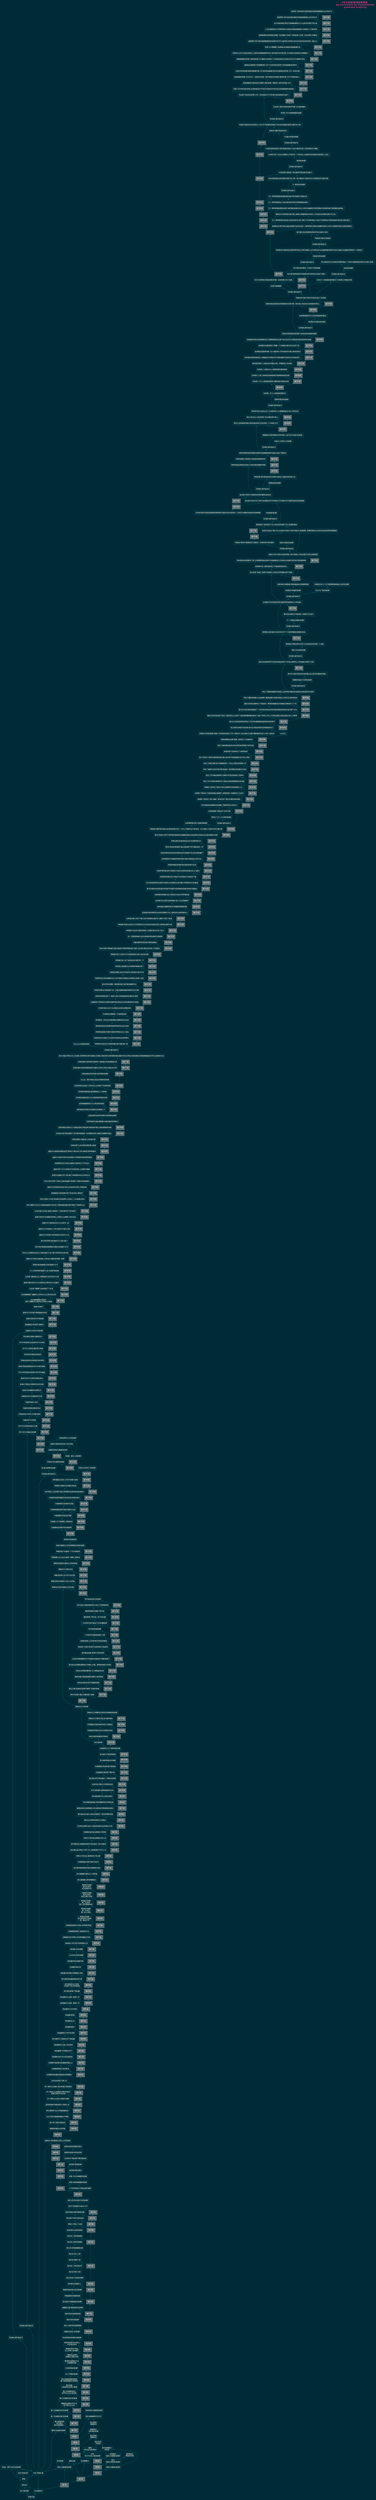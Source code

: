 digraph Alf_layla_wa_layla {
/*生成命令:
$ dot -Tjpeg Alf_layla_wa_layla0000.dot -o Alf_layla_wa_layla0000.jpg
 -Tcmapx -o map101camp1py_ch00.map
$ python ../dotools/gen2htm4io101camp.py -t ../dotools/tpl_idx.htm -i "101camp1py ch0 知识点图谱" -d map101camp1py_ch00.dot -o map101camp1py_ch00.html

##############################################################################
#   全局设定
##############################################################################
*/
    graph [label="《天方夜谭》故事线索图谱 \n{by Zoom.Quiet for Chaos42DAMA\n powerded Graphviz}"
        , fontsize=14.0
        , fontcolor="#D33682"
        , fontname="思源宋体 CN,Heavy"

        , labeljust="r",labelloc="t",center=1
        , ranksep=0.1,center=1,ratio=compress
        , rankdir=BT
        //, rankdir=LR
        , bgcolor="#002B36"
        , dpi = 100  /* 200 300 600 1200 */
        , outputorder="edgesfirst"
        ];

    node[fontsize=10.0,height=0.4
        , style="filled,setlinewidth(0.5)"
        , fillcolor="#073642"
        , fontcolor="#FDF6E3"
        , color=gray
        , shape=plaintext
        , fontname="更纱黑体 Mono SC Nerd"
        ];

    edge [fontsize=9.0
        , fontcolor="#EEE8D5"
        , color="#2AA198"
        , arrowsize=0.5,arrowhead=vee,arrowtail=none
        , style="setlinewidth(0.5)"
        ];

/*
##############################################################################
#   block relation
##############################################################################
*/



    ch0000_0  [label="萨桑王国"];
    ch0000_1  [label="兄:舍赫亚尔"];
    ch0000_2  [label="弟:沙赫泽曼"];
        ch0000_3  [label="\"匣中女\""];

    ch0000_3->ch0000_11;

    ch0000_111->{ch0000_12,ch0001_1,ch0009_1};


    ch0000_11  [label="宰相"];
        ch0000_111  [label="长女:莎赫札德"];
        ch0000_112  [label="次女:杜娅札德"];
    ch0000_12  [label="《毛驴、黄牛与农夫的故事》"];

    ch0000_0->{ch0000_1,ch0000_2}->ch0000_3;
    ch0000_11->{ch0000_111,ch0000_112};
    ch0000_11->ch0000_12->ch0000_111;

    //ch0000_1->ch0000_11;

    ch0000_111->ch0000_1;
        ch0000_1->ch0001_0;
    ch0001_0  [label="第1夜",fillcolor="#586E75"];
        ch0001_1  [label="《商人与魔鬼的故事》"];
            ch0001_11  [label="羚羊堂妹"];
            ch0001_12  [label="两狗兄弟"];
            ch0001_13  [label="花斑骡妻子"];
    ch0001_0->ch0001_1->{ch0001_12,ch0001_13,ch0001_11};

    ch0001_0->ch0002_0;
    ch0002_0  [label="第2夜",fillcolor="#586E75"];
        ch0002_0->{ch0001_12,ch0001_13};

    ch0002_0->ch0003_0;
    ch0003_0  [label="第3夜",fillcolor="#586E75"];
        ch0003_1  [label="《渔夫与魔鬼的故事》"];
        ch0003_0->ch0003_1;

    ch0003_0->ch0004_0;
    ch0004_0  [label="第4夜",fillcolor="#586E75"];
        ch0003_11  [label="渔夫:\n《国王与医师的故事》"];

        ch0004_0->ch0003_11;
        ch0003_1->ch0003_11;
        ch0003_11->{ch0003_111,ch0003_112};

    ch0004_0->ch0005_0;
    ch0005_0  [label="第5夜",fillcolor="#586E75"];
        ch0003_111  [label="尤南国王:\n《国王与猎鹰的故事》"];
        ch0003_112  [label="大臣:\n《王子与食人鬼的故事》"];
        ch0003_113  [label="鲁扬医师:\n鳄鱼的故事"];

        ch0005_0->{ch0003_111,ch0003_112};
        ch0003_11->ch0003_113[style="dotted"];


    ch0005_0->ch0006_0;
    ch0006_0  [label="第6夜",fillcolor="#586E75"];
        ch0003_12  [label="魔鬼:\n《乌马迈与阿蒂凯》"];
        ch0003_13  [label="渔夫进献国王:\n四色鱼"];
        ch0003_131  [label="国王发现:\n四色鱼"];

        ch0006_0->ch0003_12[style="dotted"];
        {ch0006_0,ch0003_1}->ch0003_13;
        ch0003_13->ch0003_131;

    ch0006_0->ch0007_0;
    ch0007_0  [label="第7夜",fillcolor="#586E75"];
        ch0003_132  [label="国王发现:\n着魔青年"];

        {ch0003_131,ch0007_0}->ch0003_132;

    ch0007_0->ch0008_0;
    ch0008_0  [label="第8夜",fillcolor="#586E75"];
        ch0003_1321  [label="着魔青年:\n四色鱼的故事"];
        ch0003_133  [label="国王解救:\n着魔青年"];

        {ch0003_132,ch0008_0}->ch0003_1321;
        ch0003_1321->ch0003_133;

    ch0008_0->ch0009_0;
    ch0009_0  [label="第9夜",fillcolor="#586E75"];

        ch0003_134  [label="国王纳着魔青年为王子"];
        ch0003_2  [label="结束《渔夫与魔鬼的故事》"];
        ch0009_1  [label="《脚夫与姑娘的故事》"];

    {ch0009_0,ch0003_133}->ch0003_134->ch0003_2;
    ch0009_0->ch0009_1;

    ch0009_0->ch0010_0;
    ch0010_0  [label="第10夜",fillcolor="#586E75"];

        ch0009_11 [label="看门姑娘惊变\n国王要问\n房主姑娘要杀..."];
        {ch0009_1,ch0010_0}->ch0009_11;

    ch0010_0->ch0011_0;
    ch0011_0  [label="第11夜",fillcolor="#586E75"];

        ch0009_111 [label="第一位独眼流浪汉的故事"];
        {ch0009_11,ch0011_0}->ch0009_111;

    ch0011_0->ch0012_0;
    ch0012_0  [label="第12夜",fillcolor="#586E75"];

        ch0009_112 [label="第二位独眼流浪汉的故事"];
        {ch0009_111,ch0012_0}->ch0009_112;

    ch0012_0->ch0013_0;
    ch0013_0  [label="第13夜",fillcolor="#586E75"];

        ch0009_1121 [label="被魔鬼变成猴子的王子\n终于被公主认出"];
        {ch0009_112,ch0013_0}->ch0009_1121;

    ch0013_0->ch0014_0;
    ch0014_0  [label="第14夜",fillcolor="#586E75"];

        ch0009_113 [label="第三位独眼流浪汉的故事"];
        {ch0009_112,ch0014_0}->ch0009_113;

    ch0014_0->ch0015_0;
    ch0015_0  [label="第15夜",fillcolor="#586E75"];

        ch0009_114 [label="第三位独眼流浪汉\n和40位公主以及宝库"];
        {ch0009_113,ch0015_0}->ch0009_114;

    ch0015_0->ch0016_0;
    ch0016_0  [label="第16夜",fillcolor="#586E75"];

        ch0009_115 [label="房主姑娘\n人畜皆黑石的拜火教城"];
        {ch0009_114,ch0016_0}->ch0009_115;

    ch0016_0->ch0017_0;
    ch0017_0  [label="第17夜",fillcolor="#586E75"];

        ch0009_116 [label="房主姑娘姐姐被变黑狗\n看门姑娘被婚配又遭遗弃"];
        {ch0009_115,ch0017_0}->ch0009_116;

    ch0017_0->ch0018_0;
    ch0018_0  [label="第18夜",fillcolor="#586E75"];

        ch0018_1 [label="《三个苹果的故事》"];
        {ch0009_116,ch0018_0}->ch0018_1;

    ch0018_0->ch0019_0;
    ch0019_0  [label="第19夜",fillcolor="#586E75"];

        ch0019_1 [label="《兄弟宰相的故事》"];
        {ch0018_1,ch0019_0}->ch0019_1;

    ch0019_0->ch0020_0;
    ch0020_0  [label="第20夜",fillcolor="#586E75"];

        ch0019_11 [label="果然同日结婚生子女\n又都遭受变故"];
        {ch0019_1,ch0020_0}->ch0019_11;

    ch0020_0->ch0021_0;
    ch0021_0  [label="第21夜",fillcolor="#586E75"];

        ch0019_12 [label="飞魔和仙女帮忙\n新婚后又遭到分离"];
        {ch0019_11,ch0021_0}->ch0019_12;

    ch0021_0->ch0022_0;
    ch0022_0  [label="第22夜",fillcolor="#586E75"];

        ch0019_13 [label="宰相老哥终于明白\n女儿和侄儿真成婚了"];
        {ch0019_12,ch0022_0}->ch0019_13;

    ch0022_0->ch0023_0;
    ch0023_0  [label="第23夜",fillcolor="#586E75"];

        ch0019_14 [label="老哥宰相带外孙寻侄儿\n生生错过两次"];
        {ch0019_13,ch0023_0}->ch0019_14;

    ch0023_0->ch0024_0;
    ch0024_0  [label="第24夜",fillcolor="#586E75"];

        ch0019_15 [label="《兄弟宰相的故事》合美结束"];
        ch0024_1 [label="《裁缝与驼背人的故事》"];
        {ch0019_14,ch0024_0}->ch0019_15->ch0024_1;

    ch0024_0->ch0025_0;
    ch0025_0  [label="第25夜",fillcolor="#586E75"];

        ch0024_11 [label="差点儿被吊死的基督教徒"];
        ch0024_111 [label="《断手青年的故事》"];
        {ch0024_1,ch0025_0}->ch0024_11->ch0024_111;

    ch0025_0->ch0026_0;
    ch0026_0  [label="第26夜",fillcolor="#586E75"];

        ch0024_112 [label="《断手青年的故事》结束"];
        {ch0024_111,ch0026_0}->ch0024_112;

    ch0026_0->ch0027_0;
    ch0027_0  [label="第27夜",fillcolor="#586E75"];

        ch0024_12 [label="御膳房主事:《断指青年的故事》"];
        ch0024_13 [label="犹太医生:《祸福相依的故事》"];
        {ch0024_112,ch0027_0}->ch0024_12->ch0024_13;

    ch0027_0->ch0028_0;
    ch0028_0  [label="第28夜",fillcolor="#586E75"];

        ch0024_131 [label="《祸福相依的故事》结束"];
        ch0024_14 [label="裁缝《巴格达剃头匠的故事》"];
        {ch0024_13,ch0028_0}->ch0024_131->ch0024_14;

    ch0028_0->ch0029_0;
    ch0029_0  [label="第29夜",fillcolor="#586E75"];

        ch0024_141 [label="饶舌剃头匠搞事儿..."];
        {ch0024_14,ch0029_0}->ch0024_141;

    ch0029_0->ch0030_0;
    ch0030_0  [label="第30夜",fillcolor="#586E75"];

        ch0024_142 [label="剃头匠说《七兄弟的故事》"];
        ch0024_1421 [label="剃头匠:瘸子大哥"];
        ch0024_1422 [label="剃头匠:二哥名希达尔"];
        {ch0024_141,ch0030_0}->ch0024_142->ch0024_1421->ch0024_1422;

    ch0030_0->ch0031_0;
    ch0031_0  [label="第31夜",fillcolor="#586E75"];

        ch0024_14221 [label="剃头匠:裸奔二哥"];
        ch0024_1423 [label="剃头匠:盲人三哥"];
        ch0024_1424 [label="剃头匠:四哥被抽瞎右眼"];
        ch0024_1425 [label="剃头匠:五哥双耳被割"];
        {ch0024_1422,ch0031_0}->ch0024_14221->ch0024_1423->ch0024_1424->ch0024_1425;

    ch0031_0->ch0032_0;
    ch0032_0  [label="第32夜",fillcolor="#586E75"];

        ch0024_1426 [label="剃头匠:六哥双唇被割"];
        ch0032_1 [label="《双宰相与女奴的故事》"];
        {ch0024_1425,ch0032_0}->ch0024_1426->ch0032_1;

    ch0032_0->ch0033_0;
    ch0033_0  [label="第33夜",fillcolor="#586E75"];

        ch0032_11 [label="宰相儿子看上了女奴"];
        {ch0032_1,ch0033_0}->ch0032_11;

    ch0033_0->ch0034_0;
    ch0034_0  [label="第34夜",fillcolor="#586E75"];

        ch0032_12 [label="败光家产不得不发卖女奴"];
        {ch0032_11,ch0034_0}->ch0032_12;

    ch0034_0->ch0035_0;
    ch0035_0  [label="第35夜",fillcolor="#586E75"];

        ch0032_13 [label="逃到巴格达消愁宫触发故事"];
        {ch0032_12,ch0035_0}->ch0032_13;

    ch0035_0->ch0036_0;
    ch0036_0  [label="第36夜",fillcolor="#586E75"];

        ch0032_14 [label="努尔丁变成国王happy end"];
        ch0036_1 [label="《商人阿尤布及其子女的故事》"];
        {ch0032_13,ch0036_0}->ch0032_14->ch0036_1;

    ch0036_1->ch0037_0;
    ch0037_0  [label="第37夜",fillcolor="#586E75"];

        ch0036_11 [label="儿子加尼姆误入巴格达城外墓地"];
        {ch0037_0}->ch0036_11;

    ch0037_0->ch0038_0;
    ch0038_0  [label="第38夜",fillcolor="#586E75"];

        ch0036_12 [label="奴隶:布赫特被阉割的故事"];
        ch0036_13 [label="奴隶:卡夫尔被阉割的故事"];
        {ch0036_11,ch0038_0}->ch0036_12->ch0036_13;

    ch0038_0->ch0039_0;
    ch0039_0  [label="第39夜",fillcolor="#586E75"];

        ch0036_14 [label="加尼姆开箱见美女"];
        {ch0036_13,ch0039_0}->ch0036_14;

    ch0039_0->ch0040_0;
    ch0040_0  [label="第40夜",fillcolor="#586E75"];

        ch0036_15 [label="加尼姆不敢碰姑蒂"];
        {ch0036_14,ch0040_0}->ch0036_15;

    ch0040_0->ch0041_0;
    ch0041_0  [label="第41夜",fillcolor="#586E75"];

        ch0036_16 [label="王后用木尸替姑蒂下葬终被发现"];
        {ch0036_15,ch0041_0}->ch0036_16;

    ch0041_0->ch0042_0;
    ch0042_0  [label="第42夜",fillcolor="#586E75"];

        ch0036_17 [label="姑蒂获准四处寻找加尼姆"];
        {ch0036_16,ch0042_0}->ch0036_17;

    ch0042_0->ch0043_0;
    ch0043_0  [label="第43夜",fillcolor="#586E75"];

        ch0036_18 [label="姑蒂寻回加尼姆面见国王"];
        {ch0036_17,ch0043_0}->ch0036_18;


    ch0000_111->{ch0044_1};

    ch0043_0->ch0044_0;
    ch0044_0  [label="第44夜",fillcolor="#586E75"];

        ch0044_1 [label="《欧麦尔·努阿曼国王及其儿子的故事》"];
        {ch0036_18,ch0044_0}->ch0044_1;

    ch0044_1->ch0045_0;
    ch0045_0  [label="第45夜",fillcolor="#586E75"];

        ch0044_11 [label="希腊索菲雅生出龙凤胎"];
        {ch0045_0}->ch0044_11;

    ch0045_0->ch0046_0;
    ch0046_0  [label="第46夜",fillcolor="#586E75"];

        ch0044_12 [label="君士坦丁堡来求救发兵"];
        {ch0044_11,ch0046_0}->ch0044_12;

    ch0046_0->ch0047_0;
    ch0047_0  [label="第47夜",fillcolor="#586E75"];

        ch0044_13 [label="王太子舒尔康被耶稣教女子摔胜"];
        {ch0044_12,ch0047_0}->ch0044_13;

    ch0047_0->ch0048_0;
    ch0048_0  [label="第48夜",fillcolor="#586E75"];

        ch0044_14 [label="舒尔康和罗马女子耳鬓厮磨两日"];
        {ch0044_13,ch0048_0}->ch0044_14;

    ch0048_0->ch0049_0;
    ch0049_0  [label="第49夜",fillcolor="#586E75"];

        ch0044_15 [label="原来摔倒舒尔康的是伊卜里梓公主"];
        {ch0044_14,ch0049_0}->ch0044_15;


    ch0049_0->ch0050_0;
    ch0050_0  [label="第50夜",fillcolor="#586E75"];

        ch0044_16 [label="伊卜里梓公主战队大胜舒尔康的"];
        {ch0044_15,ch0050_0}->ch0044_16;


    ch0050_0->ch0051_0;
    ch0051_0  [label="第51夜",fillcolor="#586E75"];

        ch0044_17 [label="伊卜里梓公主追随舒尔康回巴格达\n被国王迷奷怀孕出逃"];
        {ch0044_16,ch0051_0}->ch0044_17;

    ch0051_0->ch0052_0;
    ch0052_0  [label="第52夜",fillcolor="#586E75"];

        ch0044_18 [label="伊卜里梓公主被杀,哈杜布国王发誓报仇"];
        {ch0044_17,ch0052_0}->ch0044_18;

    ch0052_0->ch0053_0;
    ch0053_0  [label="第53夜",fillcolor="#586E75"];

        ch0044_19 [label="太后达瓦希定下美人计"];
        ch0044_20 [label="杜姆康和努兹蔓双胞胎偷访耶路撒冷"];
        {ch0044_18,ch0053_0}->ch0044_19->ch0044_20;

    ch0053_0->ch0054_0;
    ch0054_0  [label="第54夜",fillcolor="#586E75"];

        ch0044_21 [label="杜姆康病倒街头幸运恢复"];
        {ch0044_20,ch0054_0}->ch0044_21

    ch0054_0->ch0055_0;
    ch0055_0  [label="第55夜",fillcolor="#586E75"];

        ch0044_22 [label="杜姆康开始回国,努兹蔓被拐骗入山"];
        {ch0044_21,ch0055_0}->ch0044_22

    ch0055_0->ch0056_0;
    ch0056_0  [label="第56夜",fillcolor="#586E75"];

        ch0044_23 [label="努兹蔓也到大马士革正被发卖"];
        {ch0044_22,ch0056_0}->ch0044_23

    ch0056_0->ch0057_0;
    ch0057_0  [label="第57夜",fillcolor="#586E75"];

        ch0044_24 [label="努兹蔓被10万第纳尔买下"];
        {ch0044_23,ch0057_0}->ch0044_24

    ch0057_0->ch0058_0;
    ch0058_0  [label="第58夜",fillcolor="#586E75"];

        ch0044_25 [label="努兹蔓和好心商人约好条件"];
        {ch0044_24,ch0058_0}->ch0044_25

    ch0058_0->ch0059_0;
    ch0059_0  [label="第59夜",fillcolor="#586E75"];

        ch0044_26 [label="舒尔康用32万第纳尔买下努兹蔓"];
        {ch0044_25,ch0059_0}->ch0044_26

    ch0059_0->ch0060_0;
    ch0060_0  [label="第60夜",fillcolor="#586E75"];

        ch0044_27 [label="努兹蔓展示才学开坛说经"];
        {ch0044_26,ch0060_0}->ch0044_27

    ch0060_0->ch0061_0;
    ch0061_0  [label="第61夜",fillcolor="#586E75"];

        ch0044_28 [label="努兹蔓说君王"];
        {ch0044_27,ch0061_0}->ch0044_28

    ch0061_0->ch0062_0;
    ch0062_0  [label="第62夜",fillcolor="#586E75"];

        ch0044_29 [label="努兹蔓说礼法"];
        {ch0044_28,ch0062_0}->ch0044_29

    ch0062_0->ch0063_0;
    ch0063_0  [label="第63夜",fillcolor="#586E75"];

        ch0044_30 [label="努兹蔓说财政"];
        {ch0044_29,ch0063_0}->ch0044_30

    ch0063_0->ch0064;
    ch0064  [label="第64夜",fillcolor="#586E75"];

        ch0044_31 [label="努兹蔓讲:礼法与德行"];
        {ch0044_30,ch0064}->ch0044_31

    ch0064->ch0065;
    ch0065  [label="第65夜",fillcolor="#586E75"];

        ch0044_32 [label="努兹蔓讲:礼法第一章第二节"];
        {ch0044_31,ch0065}->ch0044_32

    ch0065->ch0066;
    ch0066  [label="第66夜",fillcolor="#586E75"];

        ch0044_33 [label="努兹蔓讲:礼法第二章第二节"];
        {ch0044_32,ch0066}->ch0044_33

    ch0066->ch0067;
    ch0067  [label="第67夜",fillcolor="#586E75"];

        ch0044_34 [label="舒尔康当即娶了努兹蔓"];
        {ch0044_33,ch0067}->ch0044_34

    ch0067->ch0068;
    ch0068  [label="第68夜",fillcolor="#586E75"];

        ch0044_35 [label="舒尔康收到父王来信\n才知娶了同父异母妹妹"];
        {ch0044_34,ch0068}->ch0044_35

    ch0068->ch0069;
    ch0069  [label="第69夜",fillcolor="#586E75"];

        ch0044_36 [label="舒尔康将努兹蔓改嫁给待卫官"];
        {ch0044_35,ch0069}->ch0044_36

    ch0069->ch0070;
    ch0070  [label="第70夜",fillcolor="#586E75"];

        ch0044_37 [label="努兹蔓出发回国,杜姆康跟上驼队"];
        {ch0044_36,ch0070}->ch0044_37

    ch0070->ch0071;
    ch0071 [label="第71夜",fillcolor="#586E75"];

        ch0044_38 [label="杜姆康月夜吟诗"];
        {ch0044_37,ch0071}->ch0044_38

    ch0071->ch0072;
    ch0072 [label="第72夜",fillcolor="#586E75"];

        ch0044_39 [label="努兹蔓听到杜姆康吟唱"];
        {ch0044_38,ch0072}->ch0044_39

    ch0072->ch0073;
    ch0073 [label="第73夜",fillcolor="#586E75"];

        ch0044_40 [label="仆从反复寻定杜姆康"];
        {ch0044_39,ch0073}->ch0044_40

    ch0073->ch0074;
    ch0074 [label="第74夜",fillcolor="#586E75"];

        ch0044_41 [label="努兹蔓认出杜姆康"];
        {ch0044_40,ch0074}->ch0044_41

    ch0074->ch0075;
    ch0075 [label="第75夜",fillcolor="#586E75"];

        ch0044_42 [label="姐弟相认,侍卫官才知老婆是公主"];
        {ch0044_41,ch0075}->ch0044_42

    ch0075->ch0076;
    ch0076 [label="第76夜",fillcolor="#586E75"];

        ch0044_43 [label="回路撞见佟丹宰相,才知努阿曼国王已死"];
        {ch0044_42,ch0076}->ch0044_43

    ch0076->ch0077;
    ch0077 [label="第77夜",fillcolor="#586E75"];

        ch0044_44 [label="杜姆康接受建议,准备继承王位"];
        {ch0044_43,ch0077}->ch0044_44

    ch0077->ch0078;
    ch0078 [label="第78夜",fillcolor="#586E75"];

        ch0044_45 [label="杜姆康逐批接见大臣后,向宰相问死因"];
        {ch0044_44,ch0078}->ch0044_45

    ch0078->ch0079;
    ch0079 [label="第79夜",fillcolor="#586E75"];

        ch0044_46 [label="宰相佟丹回顾\n老太婆领来5位姑娘\n逐一展现才学"];
        {ch0044_45,ch0079}->ch0044_46

    ch0079->ch0080;
    ch0080 [label="第80夜",fillcolor="#586E75"];

        ch0044_47 [label="宰相佟丹回顾\n第一位说完\n第二位上来说"];
        {ch0044_46,ch0080}->ch0044_47

    ch0080->ch0081;
    ch0081 [label="第81夜",fillcolor="#586E75"];

        ch0044_48 [label="宰相佟丹回顾\n第二位说完\n第三,四位接替来说"];
        {ch0044_47,ch0081}->ch0044_48

    ch0081->ch0082;
    ch0082 [label="第82夜",fillcolor="#586E75"];

        ch0044_49 [label="宰相佟丹回顾\n第四位说完\n第五位接上来说"];
        {ch0044_48,ch0082}->ch0044_49

    ch0082->ch0083;
    ch0083 [label="第83夜",fillcolor="#586E75"];

        ch0044_50 [label="宰相佟丹回顾\n第五位说完\n老太婆来补充"];
        {ch0044_49,ch0083}->ch0044_50

    ch0083->ch0084;
    ch0084 [label="第84夜",fillcolor="#586E75"];

        ch0044_51 [label="老太婆骗国王斋戒喝罐装水"];
        {ch0044_50,ch0084}->ch0044_51

    ch0084->ch0085;
    ch0085 [label="第85夜",fillcolor="#586E75"];

        ch0044_52 [label="老太婆骗国王要去占卜师获福"];
        {ch0044_51,ch0085}->ch0044_52

    ch0085->ch0086;
    ch0086 [label="第86夜",fillcolor="#586E75"];

        ch0044_53 [label="老太婆带索菲娅离开国王受骗喝水而死"];
        {ch0044_52,ch0086}->ch0044_53

    ch0086->ch0087;
    ch0087 [label="第87夜",fillcolor="#586E75"];
        ch0044_54 [label="杜姆康登基,和舒尔康计划复仇"];
        {ch0044_53,ch0087}->ch0044_54

    ch0087->ch0088;
    ch0088 [label="第88夜",fillcolor="#586E75"];
        ch0044_55 [label="伊斯兰大军出征,基督徒求计老太婆"];
        {ch0044_54,ch0088}->ch0044_55

    ch0088->ch0089;
    ch0089 [label="第89夜",fillcolor="#586E75"];
        ch0044_56 [label="老太婆出谋,伊斯兰大军12万,大胜基督徒160万人马"];
        {ch0044_55,ch0089}->ch0044_56

    ch0089->ch0090;
    ch0090 [label="第90夜",fillcolor="#586E75"];
        ch0044_57 [label="舒尔康投还沙姆鲁特的短矛,同时追加一矛扎死鲁本"];
        {ch0044_56,ch0090}->ch0044_57

    ch0090->ch0091;
    ch0091 [label="第91夜",fillcolor="#586E75"];
        ch0044_58 [label="伊斯兰大军佯退,基督徒大军上当"];
        {ch0044_57,ch0091}->ch0044_58

    ch0091->ch0092;
    ch0092 [label="第92夜",fillcolor="#586E75"];
        ch0044_59 [label="杜姆康亲身杀敌,基督徒大军惨败"];
        {ch0044_58,ch0092}->ch0044_59

    ch0092->ch0093;
    ch0093 [label="第93夜",fillcolor="#586E75"];
        ch0044_60 [label="札特老太婆再次定计,伪装混在商队迎向伊斯兰大军"];
        {ch0044_59,ch0093}->ch0044_60

    ch0093->ch0094;
    ch0094 [label="第94夜",fillcolor="#586E75"];
        ch0044_61 [label="商队在大草原和伊斯兰大军撞上"];
        {ch0044_60,ch0094}->ch0044_61

    ch0094->ch0095;
    ch0095 [label="第95夜",fillcolor="#586E75"];
        ch0044_62 [label="商队献出老太婆,又成功忽悠国王一起去修道院求福"];
        {ch0044_61,ch0095}->ch0044_62

    ch0095->ch0096;
    ch0096 [label="第96夜",fillcolor="#586E75"];
        ch0044_63 [label="基督徒骑兵在狭路堵住,老太婆混战中假装割掉主教头"];
        {ch0044_62,ch0096}->ch0044_63

    ch0096->ch0097;
    ch0097 [label="第97夜",fillcolor="#586E75"];
        ch0044_64 [label="老太婆骗说能隐身,带杜姆康和佟丹宰相出逃"];
        {ch0044_63,ch0097}->ch0044_64

    ch0097->ch0098;
    ch0098 [label="第98夜",fillcolor="#586E75"];
        ch0044_65 [label="舒尔康领残兵守山洞抗住两天"];
        {ch0044_64,ch0098}->ch0044_65

    ch0098->ch0099;
    ch0099 [label="第99夜",fillcolor="#586E75"];
        ch0044_66 [label="终于全部被抓,趁醉夜脱逃并反杀"];
        {ch0044_65,ch0099}->ch0044_66

    ch0099->ch0100;
    ch0100 [label="第100夜",fillcolor="#586E75"];
        ch0044_67 [label="日出时刻,伊斯兰大军神奇出现"];
        {ch0044_66,ch0100}->ch0044_67

    ch0100->ch0101;
    ch0101 [label="第101夜",fillcolor="#586E75"];
        ch0044_68 [label="老太婆从侍卫官处骗出一万精兵去救援"];
        {ch0044_67,ch0101}->ch0044_68

    ch0101->ch0102;
    ch0102 [label="第102夜",fillcolor="#586E75"];
        ch0044_69 [label="杜姆康被艾弗里顿飞镖中伤"];
        {ch0044_68,ch0102}->ch0044_69

    ch0102->ch0103;
    ch0103 [label="第103夜",fillcolor="#586E75"];
        ch0044_70 [label="杜姆康国王陈前斩首艾弗里顿"];
        {ch0044_69,ch0103}->ch0044_70

    ch0103->ch0104;
    ch0104 [label="第104夜",fillcolor="#586E75"];
        ch0044_71 [label="老太婆夜里偷杀杜姆康"];
        {ch0044_70,ch0104}->ch0044_71

    ch0104->ch0105;
    ch0105 [label="第105夜
    ",fillcolor="#586E75"];
        ch0044_72 [label="老太婆公开信说明真相"];
        {ch0044_71,ch0105}->ch0044_72

    ch0105->ch0106;
    ch0106 [label="第106夜",fillcolor="#586E75"];
        ch0044_73 [label="杜姆康伤心之下请宰相说故事"];
        {ch0044_72,ch0106}->ch0044_73

    ch0044_73_1 [label="佟丹说故事:"];
    ch0044_73->{ch0044_73_1,ch0107};
    ch0107 [label="第107夜",fillcolor="#586E75"];
        ch0044_74 [label="哈杜拉城苏莱曼国王想成亲"];
        {ch0044_73_1,ch0107}->ch0044_74

    ch0107->ch0108;
    ch0108 [label="第108夜",fillcolor="#586E75"];
        ch0044_75 [label="苏莱曼的宰相到白仪达王国成功求亲"];
        {ch0044_74,ch0108}->ch0044_75

    ch0108->ch0109;
    ch0109 [label="第109夜",fillcolor="#586E75"];
        ch0044_76 [label="苏莱曼国王顺利成亲孕得王子穆鲁克"];
        {ch0044_75,ch0109}->ch0044_76

    ch0109->ch0110;
    ch0110 [label="第110夜",fillcolor="#586E75"];
        ch0044_77 [label="穆鲁克王子喜欢打猎,途中遇见商队"];
        {ch0044_76,ch0110}->ch0044_77


    ch0110->ch0111;
    ch0111 [label="第111夜",fillcolor="#586E75"];
        ch0044_78 [label="穆鲁克王子硬看哭泣青年的货物触发新故事"];

        ch0044_78_0 [label="穆鲁克王子听故事:"];
        {ch0044_77,ch0111}->ch0044_78->ch0044_78_0

    ch0044_73_1->ch0044_78_0;
    
    ch0044_78_0->ch0112;
    ch0112 [label="第112夜",fillcolor="#586E75"];
        ch0044_79 [label="青年与堂妺订婚之日看到那个姑娘"];
        {ch0112}->ch0044_79

    ch0112->ch0113;
    ch0113 [label="第113夜",fillcolor="#586E75"];
        ch0044_80 [label="错过订婚,而堂妺还是帮忙解释了姑娘的暗语"];
        {ch0044_79,ch0113}->ch0044_80

    ch0113->ch0114;
    ch0114 [label="第114夜",fillcolor="#586E75"];
        ch0044_81 [label="两天后还是没见到气得踢倒堂妺"];
        {ch0044_80,ch0114}->ch0044_81

    ch0114->ch0115;
    ch0115 [label="第115夜",fillcolor="#586E75"];
        ch0044_82 [label="堂妺忍痛又猜透姑娘隔天果然又收到暗语"];
        {ch0044_81,ch0115}->ch0044_82

    ch0115->ch0116;
    ch0116 [label="第116夜",fillcolor="#586E75"];
        ch0044_83 [label="半夜在凉亭睡去醒来肚子上堆着盐和木炭"];
        {ch0044_82,ch0116}->ch0044_83

    ch0116->ch0117;
    ch0117 [label="第117夜",fillcolor="#586E75"];
        ch0044_84 [label="再次赴约还是睡去醒来肚子放着小木棍、椰枣核和稻豆子树籽"];
        {ch0044_83,ch0117}->ch0044_84

    ch0117->ch0118;
    ch0118 [label="第118夜",fillcolor="#586E75"];
        ch0044_85 [label="又去赴约醉倒醒来终于听堂妺的话最后终于睡到姑娘了"];
        {ch0044_84,ch0118}->ch0044_85

    ch0118->ch0119;
    ch0119 [label="第119夜",fillcolor="#586E75"];
        ch0044_86 [label="连续幽会姑娘,堂妺终于悲伤而死"];
        {ch0044_85,ch0119}->ch0044_86

    ch0119->ch0120;
    ch0120 [label="第120夜",fillcolor="#586E75"];
        ch0044_87 [label="堂妺留了东西只有青年为她而哭时才能获得"];
        {ch0044_86,ch0120}->ch0044_87

    ch0120->ch0121;
    ch0121 [label="第121夜",fillcolor="#586E75"];
        ch0044_88 [label="姑娘给堂妺上过坟和青年开始连续幽会"];
        {ch0044_87,ch0121}->ch0044_88

    ch0121->ch0122;
    ch0122 [label="第122夜",fillcolor="#586E75"];
        ch0044_89 [label="一年后阿齐兹被老妪骗入大院"];
        {ch0044_88,ch0122}->ch0044_89

    ch0122->ch0123;
    ch0123 [label="第123夜",fillcolor="#586E75"];
        ch0044_90 [label="阿齐兹原地被结婚"];
        {ch0044_89,ch0123}->ch0044_90

    ch0123->ch0124;
    ch0124 [label="第124夜",fillcolor="#586E75"];
        ch0044_91 [label="一年后阿齐兹才能出门又去找戴丽莱"];
        {ch0044_90,ch0124}->ch0044_91

    ch0124->ch0125;
    ch0125 [label="第125夜",fillcolor="#586E75"];
        ch0044_92 [label="戴丽莱等了阿齐兹一年才知已婚"];
        {ch0044_91,ch0125}->ch0044_92

    ch0125->ch0126;
    ch0126 [label="第126夜",fillcolor="#586E75"];
        ch0044_93 [label="戴丽莱怒极当场阉了阿齐兹"];
        {ch0044_92,ch0126}->ch0044_93

    ch0126->ch0127;
    ch0127 [label="第127夜",fillcolor="#586E75"];
        ch0044_94 [label="阿齐兹这才想起堂妹的好大哭之下获得香罗帕"];
        {ch0044_93,ch0127}->ch0044_94

    ch0127->ch0128;
    ch0128 [label="第128夜",fillcolor="#586E75"];
        ch0044_95 [label="阿齐兹说完自己的故事"];
        {ch0044_94,ch0128}->ch0044_95

    ch0044_95->ch0129;
    ch0129 [label="第129夜",fillcolor="#586E75"];
        ch0044_96 [label="穆鲁克问见到杜妮娅公主的过程"];
        {ch0044_78_0,ch0129}->ch0044_96

    ch0129->ch0130;
    ch0130 [label="第130夜",fillcolor="#586E75"];
        ch0044_97 [label="穆鲁克思恋杜妮娅父王派人去求亲"];
        {ch0044_96,ch0130}->ch0044_97

    ch0130->ch0131;
    ch0131 [label="第131夜",fillcolor="#586E75"];
        ch0044_98 [label="穆鲁克扮商人去卡夫尔岛王国"];
        {ch0044_97,ch0131}->ch0044_98

    ch0131->ch0132;
    ch0132 [label="第132夜",fillcolor="#586E75"];
        ch0044_99 [label="穆魯克王子顺利开店"];
        {ch0044_98,ch0132}->ch0044_99

    ch0132->ch0133;
    ch0133 [label="第133夜",fillcolor="#586E75"];
        ch0044_100 [label="穆魯克送信给杜妮娅公主受到拒绝"];
        {ch0044_99,ch0133}->ch0044_100

    ch0133->ch0134;
    ch0134 [label="第134夜",fillcolor="#586E75"];
        ch0044_101 [label="巧壁画解公主心结,杜妮娅一眼爱上穆魯克"];
        {ch0044_100,ch0134}->ch0044_101

    ch0134->ch0135;
    ch0135 [label="第135夜",fillcolor="#586E75"];
        ch0044_102 [label="穆魯克偷入杜妮娅一个月才被发现"];
        {ch0044_101,ch0135}->ch0044_102

    ch0135->ch0136;
    ch0136 [label="第136夜",fillcolor="#586E75"];
        ch0044_103 [label="舍赫尔曼国王大军压境穆魯克欢娶杜妮娅"];
        {ch0044_102,ch0136}->ch0044_103

    ch0044_103->ch0044_104;
    ch0044_104 [label="宰相佟丹故事说完"];
    ch0044_104->ch0137;
    ch0137 [label="第137夜",fillcolor="#586E75"];
        ch0044_105 [label="杜姆康收兵回家办好后事病死"];
        {ch0044_104,ch0137}->ch0044_105

    ch0137->ch0138;
    ch0138 [label="第138夜",fillcolor="#586E75"];
        ch0044_106 [label="杜姆康儿子卡麦康爱上堂姐润仙"];
        {ch0044_105,ch0138}->ch0044_106

    ch0138->ch0139;
    ch0139 [label="第139夜",fillcolor="#586E75"];
        ch0044_107 [label="卡麦康被失恋爱出走荒野"];
        {ch0044_106,ch0139}->ch0044_107

    ch0139->ch0140;
    ch0140 [label="第140夜",fillcolor="#586E75"];
        ch0044_108 [label="卡麦康收服独侠萨巴赫又遇窃马大盗"];
        {ch0044_107,ch0140}->ch0044_108

    ch0140->ch0141;
    ch0141 [label="第141夜",fillcolor="#586E75"];
        ch0044_109 [label="卡麦康得宝马回城求见润仙"];
        {ch0044_108,ch0141}->ch0044_109

    ch0141->ch0142;
    ch0142 [label="第142夜",fillcolor="#586E75"];
        ch0044_110 [label="卡麦康声势起萨珊国王选派老宫女芭根去害人"];
        {ch0044_109,ch0142}->ch0044_110

    ch0142->ch0143;
    ch0143 [label="第143夜",fillcolor="#586E75"];
        ch0044_111 [label="佟丹宰相人马变成罗马国王罗姆赞的俘虏却促成亲戚相认"];
        {ch0044_110,ch0143}->ch0044_111

    ch0143->ch0144;
    ch0144 [label="第144夜",fillcolor="#586E75"];
        ch0044_112 [label="罗姆赞卡麦康合流归国轮流执政"];
        {ch0044_111,ch0144}->ch0044_112

    ch0144->ch0145;
    ch0145 [label="第145夜",fillcolor="#586E75"];
        ch0044_113 [label="努阿曼国王及其儿子孙子故事大结局"];
        {ch0044_112,ch0145}->ch0044_113

    ch0000_111->{ch146_0};

    ch0145->ch0146;
    ch0146 [label="第146夜",fillcolor="#586E75"];
        ch146_0 [label="[[莎赫札德开始讲:]]"];
        ch146_1 [label="《孔雀与野鸭的故事》"];
        {ch0146}->ch146_0->ch146_1

    ch0146->ch0147;
    ch0147 [label="第147夜",fillcolor="#586E75"];
        ch147_1 [label="开始《山中牧羊人的故事》"];
        {ch0147}->ch147_1

    ch0147->ch0148;
    ch0148 [label="第148夜",fillcolor="#586E75"];
        ch148_1 [label="开始《水鸟与雄龟的故事》"];
        {ch0148}->ch148_1

    ch0148->ch0149;
    ch0149 [label="第149夜",fillcolor="#586E75"];
        ch149_1 [label="《狐狸、狼与人的故事》"];
        {ch0149}->ch149_1

    ch0149->ch0150;
    ch0150 [label="第150夜",fillcolor="#586E75"];
        ch150_1 [label="狐狸说《老鼠与黄鼬的故事》"];
        {ch149_1,ch0150}->ch150_1

    ch0150->ch0151;
    ch0151 [label="第151夜",fillcolor="#586E75"];
        ch0151_1 [label="狐狸问:隼是怎样对待小鸟们的呢"];
        {ch149_1,ch0151}->ch0151_1

    ch0151->ch0152;
    ch0152 [label="第152夜",fillcolor="#586E75"];
        ch0152_1 [label="乌鸦说《隼与小鸟的故事》"];
        {ch149_1,ch0152}->ch0152_1


    ch0000_111->{ch0153_0};

    ch0152->ch0153;
    ch0153 [label="第153夜",fillcolor="#586E75"];
        ch0153_0 [label="[[莎赫札德开始讲:]]"];
        ch0153_1 [label="《毕卡尔与莎姆丝的故事》"];
        {ch0153_0,ch0153}->ch0153_1

    ch0153->ch0154;
    ch0154 [label="第154夜",fillcolor="#586E75"];
        ch0154_1 [label="毕卡尔与莎姆丝相会又分离"];
        {ch0154,ch0153_1}->ch0154_1

    ch0154->ch0155;
    ch0155 [label="第155夜",fillcolor="#586E75"];
        ch0155_1 [label="哈桑送毕卡尔回家"];
        {ch0155,ch0154_1}->ch0155_1

    ch0155->ch0156;
    ch0156 [label="第156夜",fillcolor="#586E75"];
        ch0156_1 [label="莎姆丝用女仆和毕卡尔建立联系"];
        {ch0156,ch0155_1}->ch0156_1

    ch0156->ch0157;
    ch0157 [label="第157夜",fillcolor="#586E75"];
        ch0157_1 [label="哈桑的店铺变成联系地点"];
        {ch0157,ch0156_1}->ch0157_1

    ch0157->ch0158;
    ch0158 [label="第158夜",fillcolor="#586E75"];
        ch0158_1 [label="哈桑开始担心自己"];
        {ch0158,ch0157_1}->ch0158_1

    ch0158->ch0159;
    ch0159 [label="第159夜",fillcolor="#586E75"];
        ch0159_1 [label="哈桑逃去巴士拉城高海尔出现"];
        {ch0159,ch0158_1}->ch0159_1

    ch0159->ch0160;
    ch0160 [label="第160夜",fillcolor="#586E75"];
        ch0160_1 [label="高海尔决定重新担当联系点"];
        {ch0160,ch0159_1}->ch0160_1

    ch0160->ch0161;
    ch0161 [label="第161夜",fillcolor="#586E75"];
        ch0161_1 [label="高海尔不敢去王宫要求在自宅见面"];
        {ch0161,ch0160_1}->ch0161_1

    ch0161->ch0162;
    ch0162 [label="第162夜",fillcolor="#586E75"];
        ch0162_1 [label="高海尔向毕卡尔转述莎姆丝来访"];
        {ch0162,ch0161_1}->ch0162_1

    ch0162->ch0163;
    ch0163 [label="第163夜",fillcolor="#586E75"];
        ch0163_1 [label="毕卡尔和莎姆丝在高海尔宅中欢乐幽会"];
        {ch0163,ch0162_1}->ch0163_1

    ch0163->ch0164;
    ch0164 [label="第164夜",fillcolor="#586E75"];
        ch0164_1 [label="高海尔救回盗贼掳走的毕卡尔和莎姆丝"];
        {ch0164,ch0163_1}->ch0164_1

    ch0164->ch0165;
    ch0165 [label="第165夜",fillcolor="#586E75"];
        ch0165_1 [label="莎姆丝贴身侍女和高海尔核对事实"];
        {ch0165,ch0164_1}->ch0165_1

    ch0165->ch0166;
    ch0166 [label="第166夜",fillcolor="#586E75"];
        ch0166_1 [label="侍女转述莎姆丝亲身经历"];
        {ch0166,ch0165_1}->ch0166_1

    ch0166->ch0167;
    ch0167 [label="第167夜",fillcolor="#586E75"];
        ch0167_1 [label="毕卡尔入病侍女通告宫中变故"];
        {ch0167,ch0166_1}->ch0167_1

    ch0167->ch0168;
    ch0168 [label="第168夜",fillcolor="#586E75"];
        ch0168_1 [label="毕卡尔和高海尔出逃途中毕卡尔瘁死"];
        {ch0168,ch0167_1}->ch0168_1

    ch0168->ch0169;
    ch0169 [label="第169夜",fillcolor="#586E75"];
        ch0169a [label="侍女通告莎姆丝也暴毙宫中"];
        {ch0169,ch0168_1}->ch0169a







    ch0000_111->{ch0170a};

    ch0169->ch0170;
    ch0170 [label="第170夜",fillcolor="#586E75"];
        ch0170a [label="[[莎赫札德开始讲:]]"];
        ch0170b [label="《盖麦尔与布杜尔的故事》"];
        ch0170c [label="舍赫曼国王老来得子盖麦尔"];
        {ch0170a,ch0170}->ch0170b->ch0170c

    ch0170->ch0171;
    ch0171 [label="第171夜",fillcolor="#586E75"];
        ch0171a [label="盖麦尔信先贤书不想结婚"];
        {ch0171,ch0170c}->ch0171a

    ch0171->ch0172;
    ch0172 [label="第172夜",fillcolor="#586E75"];
        ch0172a [label="盖麦尔20岁还是不想结婚被关起来"];
        {ch0172,ch0171a}->ch0172a

    ch0172->ch0173;
    ch0173 [label="第173夜",fillcolor="#586E75"];
        ch0173a [label="盖麦尔后悔了"];
        {ch0173,ch0172a}->ch0173a

    ch0173->ch0174;
    ch0174 [label="第174夜",fillcolor="#586E75"];
        ch0174a [label="仙女梅姆娜看中盖麦尔\n抓到飞魔戴何士得知埃尤尔国公主更美"];
        {ch0174,ch0173a}->ch0174a

    ch0174->ch0175;
    ch0175 [label="第175夜",fillcolor="#586E75"];
        ch0175a [label="仙女梅姆娜着飞魔戴何士将布杜尔公主带过来比较"];
        {ch0175,ch0174a}->ch0175a

    ch0175->ch0176;
    ch0176 [label="第176夜",fillcolor="#586E75"];
        ch0176a [label="仙女和飞魔看不出高低想了个办法"];
        {ch0176,ch0175a}->ch0176a

    ch0176->ch0177;
    ch0177 [label="第177夜",fillcolor="#586E75"];
        ch0177a [label="盖麦尔醒见布杜尔公主动情忍住,换布杜尔公主醒见"];
        {ch0177,ch0176a}->ch0177a

    ch0177->ch0178;
    ch0178 [label="第178夜",fillcolor="#586E75"];
        ch0178a [label="比完美飞魔送回公主,早晨盖麦尔没见布杜尔大怒"];
        {ch0178,ch0177a}->ch0178a

    ch0178->ch0179;
    ch0179 [label="第179夜",fillcolor="#586E75"];
        ch0179a [label="仆人求来宰相问盖麦尔,没人知道昨夜姑娘"];
        {ch0179,ch0178a}->ch0179a

    ch0179->ch0180;
    ch0180 [label="第180夜",fillcolor="#586E75"];
        ch0180a [label="宰相拉来舍赫曼国王同问盖麦尔王子"];
        {ch0180,ch0179a}->ch0180a

    ch0180->ch0181;
    ch0181 [label="第181夜",fillcolor="#586E75"];
        ch0181a [label="盖麦尔王子展示证据戒指,大家没办法搬到新宫殿一起熬"];
        {ch0181,ch0180a}->ch0181a

    ch0181->ch0182;
    ch0182 [label="第182夜",fillcolor="#586E75"];
        ch0182a [label="布杜尔公主醒来也没见王子被当成疯子,发小麦尔泽旺受托出发寻找"];
        {ch0182,ch0181a}->ch0182a

    ch0182->ch0183;
    ch0183 [label="第183夜",fillcolor="#586E75"];
        ch0183a [label="麦尔泽旺海难被舍赫曼国王救起见到盖麦尔王子"];
        {ch0183,ch0182a}->ch0183a

    ch0183->ch0184;
    ch0184 [label="第184夜",fillcolor="#586E75"];
        ch0184a [label="麦尔泽旺带来消息盖麦尔王子高兴极了"];
        {ch0184,ch0183a}->ch0184a

    ch0184->ch0185;
    ch0185 [label="第185夜",fillcolor="#586E75"];
        ch0185a [label="盖麦尔王子和麦尔泽旺密谋去见布杜尔公主"];
        {ch0185,ch0184a}->ch0185a

    ch0185->ch0186;
    ch0186 [label="第186夜",fillcolor="#586E75"];
        ch0186a [label="盖麦尔王子伪装成占卜师引起埃尤尔国王注意"];
        {ch0186,ch0185a}->ch0186a

    ch0186->ch0187;
    ch0187 [label="第187夜",fillcolor="#586E75"];
        ch0187a [label="盖麦尔王子隔帘给布杜尔公主修书一封"];
        {ch0187,ch0186a}->ch0187a

    ch0187->ch0188;
    ch0188 [label="第188夜",fillcolor="#586E75"];
        ch0188a [label="盖麦尔和布杜尔成婚后回家路上注意到公主腰带上的红宝石"];
        {ch0188,ch0187a}->ch0188a

    ch0188->ch0189;
    ch0189 [label="第189夜",fillcolor="#586E75"];
        ch0189a [label="红宝石被大鸟抢走,盖麦尔追踪到一个陌生城市住下来当园丁"];
        {ch0189,ch0188a}->ch0189a

    ch0189->ch0190;
    ch0190 [label="第190夜",fillcolor="#586E75"];
        ch0190a [label="布杜尔醒来不见丈夫只能假装盖麦尔到达阿卜努斯城被老国王看中嫁给了哈娅蒂公主"];
        {ch0190,ch0189a}->ch0190a

    ch0190->ch0191;
    ch0191 [label="第191夜",fillcolor="#586E75"];
        ch0191a [label="布杜尔连续三天没行房,最终向哈娅蒂公主坦白二人合谋通过考验"];
        {ch0191,ch0190a}->ch0191a

    ch0191->ch0192;
    ch0192 [label="第192夜",fillcolor="#586E75"];
        ch0192a [label="舍赫曼国王找到盖麦尔留下的血衣伤心建哀宫"];
        {ch0192,ch0191a}->ch0192a

    ch0192->ch0193;
    ch0193 [label="第193夜",fillcolor="#586E75"];
        ch0193a [label="盖麦尔在花园找丢失的红宝石以及金库可没赶上回国的船"];
        {ch0193,ch0192a}->ch0193a

    ch0193->ch0194;
    ch0194 [label="第194夜",fillcolor="#586E75"];
        ch0194a [label="布杜尔意外获得了线索让货船将盖麦尔带回阿卜努斯并奇迹般相认"];
        {ch0194,ch0193a}->ch0194a

    ch0194->ch0195;
    ch0195 [label="第195夜",fillcolor="#586E75"];
        ch0195a [label="真相大白盖麦尔当了国王娶了哈娅蒂和布杜尔共同生活"];
        {ch0195,ch0194a}->ch0195a

    ch0195->ch0196;
    ch0196 [label="第196夜",fillcolor="#586E75"];
        ch0196a [label="盖麦尔两个王子分别被对方的母亲爱上又被情书揭破"];
        {ch0196,ch0195a}->ch0196a

    ch0196->ch0197;
    ch0197 [label="第197夜",fillcolor="#586E75"];
        ch0197a [label="哈娅蒂和布杜尔抢先向盖麦尔诬告两王子不伦自己"];
        {ch0197,ch0196a}->ch0197a

    ch0197->ch0198;
    ch0198 [label="第198夜",fillcolor="#586E75"];
        ch0198a [label="盖麦尔大怒密令老司仓杀掉两王子却因意外脱逃带回遗物"];
        {ch0198,ch0197a}->ch0198a

    ch0198->ch0199;
    ch0199 [label="第199夜",fillcolor="#586E75"];
        ch0199a [label="盖麦尔从遗物知真相起哀宫,而两王子跋涉误入拜火教城艾斯阿德被关"];
        {ch0199,ch0198a}->ch0199a









    ch0199->ch0200;
    ch0200 [label="第200夜",fillcolor="#586E75"];
        ch0200a [label="艾姆吉德下山找艾斯阿德街遇小姐姐"];
        {ch0200,ch0199a}->ch0200a

    ch0200->ch0201;
    ch0201 [label="第201夜",fillcolor="#586E75"];
        ch0201a [label="艾姆吉德和小姐姐误入白哈迪尔家"];
        {ch0201,ch0200a}->ch0201a

    ch0201->ch0202;
    ch0202 [label="第202夜",fillcolor="#586E75"];
        ch0202a [label="白哈迪尔被艾姆吉德救下,而艾斯阿德被虐一年后随船去拜火被麦尔加娜暂时救出"];
        {ch0202,ch0201a}->ch0202a

    ch0202->ch0203;
    ch0203 [label="第203夜",fillcolor="#586E75"];
        ch0203a [label="艾斯阿德反复脱险又入险最后回到艾姆吉德为相的城中感化白斯塔妮最终自救"];
        {ch0203,ch0202a}->ch0203a

    ch0203->ch0204;
    ch0204 [label="第204夜",fillcolor="#586E75"];
        ch0204a [label="艾斯阿德和艾姆吉德团聚,白赫拉姆改信伊斯兰"];
        ch0204b [label="白赫拉姆开始讲《尼阿麦与奴阿美的故事》"];
        ch0204c [label="奴阿美是尼阿麦的女奴被库法总督看上了"];
        {ch0204,ch0203a}->ch0204a->ch0204b->ch0204c

    ch0204b->ch0205;
    ch0205 [label="第205夜",fillcolor="#586E75"];
        ch0205a [label="奴阿美被骗带到大马士革送给哈里发"];
        {ch0205,ch0204c}->ch0205a

    ch0205->ch0206;
    ch0206 [label="第206夜",fillcolor="#586E75"];
        ch0206a [label="尼阿麦和神医找到大马士革探得奴阿美的消息"];
        {ch0206,ch0205a}->ch0206a

    ch0206->ch0207;
    ch0207 [label="第207夜",fillcolor="#586E75"];
        ch0207a [label="尼阿麦和神医通过管家婆联系上了奴阿美"];
        {ch0207,ch0206a}->ch0207a

    ch0207->ch0208;
    ch0208 [label="第208夜",fillcolor="#586E75"];
        ch0208a [label="尼阿麦男扮女装进入王宫在长公主帮助下见到奴阿美"];
        {ch0208,ch0207a}->ch0208a

    ch0208->ch0209;
    ch0209 [label="第209夜",fillcolor="#586E75"];
        ch0209a [label="长公主一路引导国王成全尼阿麦和奴阿美"];
        ch0209b [label="白赫拉姆说完《尼阿麦与奴阿美的故事》"];
        {ch0209,ch0208a}->ch0209a->ch0209b

    ch0209->ch0210;
    ch0210 [label="第210夜",fillcolor="#586E75"];
        ch0210a [label="艾姆吉德和艾斯阿德接到麦尔加娜女王和外公埃尤尔国王的大军"];
        {ch0210,ch0209b}->ch0210a

    ch0210->ch0211;
    ch0211 [label="第211夜",fillcolor="#586E75"];
        ch0211a [label="艾姆吉德和艾斯阿德又接到阿卜努斯国王军舍赫曼国王军"];
        {ch0211,ch0210a}->ch0211a

    ch0211->ch0212;
    ch0212 [label="第212夜",fillcolor="#586E75"];
        ch0212a [label="埃尤尔国王带布杜尔公主回国,艾斯阿德与麦尔加娜女王成婚,艾姆吉德与白斯塔妮完婚,盖麦尔将王位传给艾姆吉德自己跟舍赫曼返回永亨岛王国继承王位"];

        ch0212b [label="[[莎赫札德开始讲:]]"];

        ch0212b1 [label="《长公主与宰相的故事》"];
        ch0212b2 [label="阿塔希亚决定去见方哈斯串通以便大赚艾敏一笔"];
        {ch0212,ch0211a}->ch0212a->ch0212b->{ch0212b1,ch0212b2}

    ch0212b->ch0213;
    ch0213 [label="第213夜",fillcolor="#586E75"];
        ch0213a [label="阿塔希亚在方哈斯门口见到早年迷恋的女奴阿蒂白"];
        {ch0213,ch0212b2}->ch0213a

    ch0213->ch0214;
    ch0214 [label="第214夜",fillcolor="#586E75"];
        ch0214a [label="阿塔希亚留宿方哈斯半夜偷听阿蒂白女主人秘会"];
        {ch0214,ch0213a}->ch0214a

    ch0214->ch0215;
    ch0215 [label="第215夜",fillcolor="#586E75"];
        ch0215a [label="原来是哈里发拉希德的妹妹阿芭萨来见自己的娃"];
        {ch0215,ch0214a}->ch0215a

    ch0215->ch0216;
    ch0216 [label="第216夜",fillcolor="#586E75"];
        ch0216a [label="阿塔希亚一早去见方哈斯通知法德勒来买白女奴"];
        {ch0216,ch0215a}->ch0216a

    ch0216->ch0217;
    ch0217 [label="第217夜",fillcolor="#586E75"];
        ch0217a [label="方哈斯给法德勒逐一介绍奴隶品种"];
        {ch0217,ch0216a}->ch0217a

    ch0217->ch0218;
    ch0218 [label="第218夜",fillcolor="#586E75"];
        ch0218a [label="方哈斯为格兰法尔三位顶级白女奴向法德勒讲价"];
        {ch0218,ch0217a}->ch0218a

    ch0218->ch0219;
    ch0219 [label="第219夜",fillcolor="#586E75"];
        ch0219a [label="法德勒救下阿塔希亚,阿芭萨指使阿蒂白紧急去马球场通知贾法尔宰相"];
        {ch0219,ch0218a}->ch0219a

    ch0219->ch0220;
    ch0220 [label="第220夜",fillcolor="#586E75"];
        ch0220a [label="阿芭萨和阿蒂白等了一整天入夜才见到偷偷前来的贾法尔宰相"];
        {ch0220,ch0219a}->ch0220a

    ch0220->ch0221;
    ch0221 [label="第221夜",fillcolor="#586E75"];
        ch0221a [label="阿芭萨和贾法尔商定离开,另一方面法德勒带着阿塔希亚去见艾敏"];
        {ch0221,ch0220a}->ch0221a

    ch0221->ch0222;
    ch0222 [label="第222夜",fillcolor="#586E75"];
        ch0222a [label="加法尔和法德勒一直故意放纵王储艾敏准备替代之"];
        {ch0222,ch0221a}->ch0222a

    ch0222->ch0223;
    ch0223 [label="第223夜",fillcolor="#586E75"];
        ch0223a [label="艾敏带加法尔和法德勒玩过斗羊又领他们领略自己的歌瓱以及阉人乐团"];
        {ch0223,ch0222a}->ch0223a

    ch0223->ch0224;
    ch0224 [label="第224夜",fillcolor="#586E75"];
        ch0224a [label="艾敏和法德勒,加法尔开始欢饮,努瓦斯升酒才作诗"];
        {ch0224,ch0223a}->ch0224a

    ch0224->ch0225;
    ch0225 [label="第225夜",fillcolor="#586E75"];
        ch0225a [label="努瓦斯以诋毁取乐之时老宦伊斯梅尔来了"];
        {ch0225,ch0224a}->ch0225a

    ch0225->ch0226;
    ch0226 [label="第226夜",fillcolor="#586E75"];
        ch0226a [label="伊斯梅尔老人专门来找加法尔想开导一下"];
        {ch0226,ch0225a}->ch0226a

    ch0226->ch0227;
    ch0227 [label="第227夜",fillcolor="#586E75"];
        ch0227a [label="伊斯梅尔老人分析巴尔马克家族和哈什姆人间历史纠缠"];
        {ch0227,ch0226a}->ch0227a

    ch0227->ch0228;
    ch0228 [label="第228夜",fillcolor="#586E75"];
        ch0228a [label="加法尔离开伊斯梅尔回到艾敏宫中得知宰相私放叶海亚,王后祖贝黛正好召唤儿子来商议"];
        {ch0228,ch0227a}->ch0228a

    ch0228->ch0229;
    ch0229 [label="第229夜",fillcolor="#586E75"];
        ch0229a [label="艾敏去静宫和母亲祖贝黛会面商议"];
        {ch0229,ch0228a}->ch0229a

    ch0229->ch0230;
    ch0230 [label="第230夜",fillcolor="#586E75"];
        ch0230a [label="另一方面伊斯梅尔去见拉希德先等处理好印度使团"];
        {ch0230,ch0229a}->ch0230a

    ch0230->ch0231;
    ch0231 [label="第231夜",fillcolor="#586E75"];
        ch0231a [label="伊斯梅尔为加法尔替拉希德女儿求婚失败还引发了怒火"];
        {ch0231,ch0230a}->ch0231a

    ch0231->ch0232;
    ch0232 [label="第232夜",fillcolor="#586E75"];
        ch0232a [label="伊斯梅尔回来从加法尔口中得知贾法尔任命埃及总督的动机,拉希德也感到不安"];
        {ch0232,ch0231a}->ch0232a

    ch0232->ch0233;
    ch0233 [label="第233夜",fillcolor="#586E75"];
        ch0233a [label="拉希德为解心忧听了格兰法尔的新歌在酒友诗人围绕下快乐了起来"];
        {ch0233,ch0232a}->ch0233a

    ch0233->ch0234;
    ch0234 [label="第234夜",fillcolor="#586E75"];
        ch0234a [label="拉希德听到阿塔希亚念出放在椅靠后卡片上相同诗句当即单聊诗人"];
        {ch0234,ch0233a}->ch0234a

    ch0235->ch0235;
    ch0235 [label="第235夜",fillcolor="#586E75"];
        ch0235a [label="拉希德逗完雄狮和贾法尔晩餐摸清情报真假"];
        {ch0235,ch0234a}->ch0235a

    ch0235->ch0236;
    ch0236 [label="第236夜",fillcolor="#586E75"];
        ch0236a [label="拉希德打定主意约谈伊斯梅尔老人讨论实施细节"];
        {ch0236,ch0235a}->ch0236a


    ch0236->ch0237;
    ch0237 [label="第237夜",fillcolor="#586E75"];
        ch0237a [label="拉希德和伊斯梅尔定计将贾法尔任命为呼罗珊总督"];
        {ch0237,ch0236a}->ch0237a

    ch0237->ch0238;
    ch0238 [label="第238夜",fillcolor="#586E75"];
        ch0238a [label="贾法尔感到时机危险密约阿芭萨尽快离开拉希德收到线报去和祖贝黛商议"];
        {ch0238,ch0237a}->ch0238a

    ch0238->ch0239;
    ch0239 [label="第239夜",fillcolor="#586E75"];
        ch0239a [label="艾尔加旺被传唤问出细节当场砍头拉希德还从祖贝黛口中得知孩子们的着落"];
        {ch0239,ch0238a}->ch0239a

    ch0239->ch0240;
    ch0240 [label="第240夜",fillcolor="#586E75"];
        ch0240a [label="阿芭萨和阿蒂白终于感觉不对去探查艾尔加旺的下落"];
        {ch0240,ch0239a}->ch0240a

    ch0240->ch0241;
    ch0241 [label="第241夜",fillcolor="#586E75"];
        ch0241a [label="阿芭萨和阿蒂白终于探明艾尔加旺已经死拉希德已经上门逼问"];
        {ch0241,ch0240a}->ch0241a

    ch0241->ch0242;
    ch0242 [label="第242夜",fillcolor="#586E75"];
        ch0242a [label="阿芭萨直面拉希德的责问竟然有勇气反驳"];
        {ch0242,ch0241a}->ch0242a

    ch0242->ch0243;
    ch0243 [label="第243夜",fillcolor="#586E75"];
        ch0243a [label="拉希德拿孩子来威胁阿芭萨绝望中直斥哈里发自己的行径..."];
        {ch0243,ch0242a}->ch0243a

    ch0243->ch0244;
    ch0244 [label="第244夜",fillcolor="#586E75"];
        ch0244a [label="阿芭萨惨然抗辩无效拉希德当场令迈斯鲁尔将之斩杀就地藏尸"];
        {ch0244,ch0243a}->ch0244a

    ch0244->ch0245;
    ch0245 [label="第245夜",fillcolor="#586E75"];
        ch0245a [label="贾法尔来向拉希德辞行被占星结果不祥为理由拖住一天"];
        {ch0245,ch0244a}->ch0245a

    ch0245->ch0246;
    ch0246 [label="第246夜",fillcolor="#586E75"];
        ch0246a [label="阿蒂白施出浑身演技逃出生天去警告贾法尔"];
        {ch0246,ch0245a}->ch0246a

    ch0246->ch0247;
    ch0247 [label="第247夜",fillcolor="#586E75"];
        ch0247a [label="贾法尔回来心神不宁和阿蒂白擦身而过被骗回宫施出浑身演技也没逃出生天被迈斯鲁尔斩首"];
        {ch0247,ch0246a}->ch0247a

    ch0247->ch0248;
    ch0248 [label="第248夜",fillcolor="#586E75"];
        ch0248a [label="伊斯梅尔被阿蒂白请去向拉希德求情只迟了一步为了国家安全不愿意进一步汇报族人对贾法尔的污蔑行径"];
        {ch0248,ch0247a}->ch0248a

    ch0248->ch0249;
    ch0249 [label="第249夜",fillcolor="#586E75"];
        ch0249a [label="拉希德绝情杀清小哈桑和侯赛因"];

        ch0249b [label="[[莎赫札德开始讲:]]"];
            ch0249b1 [label="《阿拉丁·艾卜·沙马特的故事》"];
            ch0249b2 [label="巨商舍姆斯丁婚后四十年无子嗣"];
        {ch0249,ch0248a}->ch0249a;
        ch0249->ch0249b->ch0249b1->ch0249b2;

#ch0000_111->{ch0212b,ch0249b};










ch0249->ch0250;
ch0250 [label="第250夜",fillcolor="#586E75"];
    ch0250a [label="苏木西姆自制混精药给舍姆斯丁果真得孕生出阿拉丁"];
    {ch0250,ch0249b2}->ch0250a;

ch0250->ch0251;
ch0251 [label="第251夜",fillcolor="#586E75"];
    ch0251a [label="舍姆斯丁怕阿拉丁遭人毒眼一直养在地下室这天偶然来到地面..."];
    {ch0251,ch0250a}->ch0251a;

ch0251->ch0252;
ch0252 [label="第252夜",fillcolor="#586E75"];
    ch0252a [label="舍姆斯丁带阿拉丁设宴感谢被白赖黑盯上教唆同龄人哄骗阿拉丁出远门"];
    {ch0252,ch0251a}->ch0252a;

ch0252->ch0253;
ch0253 [label="第253夜",fillcolor="#586E75"];
    ch0253a [label="舍姆斯丁给阿拉丁配好行货叫白赖黑将欠款直接给儿子..."];
    {ch0253,ch0252a}->ch0253a;

ch0253->ch0254;
ch0254 [label="第254夜",fillcolor="#586E75"];
    ch0254a [label="阿拉丁终于知道白赖黑的坏心独自出发结果遭遇阿拉伯劫匪"];
    {ch0254,ch0253a}->ch0254a;

ch0254->ch0255;
ch0255 [label="第255夜",fillcolor="#586E75"];
    ch0255a [label="阿拉丁天存被白赖黑带入城想行坏坚定拒绝夜入清真寺"];
    {ch0255,ch0254a}->ch0255a;

ch0255->ch0256;
ch0256 [label="第256夜",fillcolor="#586E75"];
    ch0256a [label="阿拉丁被看中约定作祖贝黛·欧迪娅一夜复婚前夫结果欢乐无边"];
    {ch0256,ch0255a}->ch0256a;

ch0256->ch0257;
ch0257 [label="第257夜",fillcolor="#586E75"];
    ch0257a [label="阿拉丁和祖贝黛约好不离婚就得交一万彩礼求情法官宽限十日"];
    {ch0257,ch0256a}->ch0257a;

ch0257->ch0258;
ch0258 [label="第258夜",fillcolor="#586E75"];
    ch0258a [label="第十天阿拉丁获得补偿财物和祖贝黛父亲约好不用离婚那位侄子伤心而死.."];
    {ch0258,ch0257a}->ch0258a;

ch0258->ch0259;
ch0259 [label="第259夜",fillcolor="#586E75"];
    ch0259a [label="哈里发陛下诏命阿拉丁为商界首领"];
    {ch0259,ch0258a}->ch0259a;

ch0259->ch0260;
ch0260 [label="第260夜",fillcolor="#586E75"];
    ch0260a [label="阿拉丁被哈里发连续升职为禁军统领而妻子忽然归真"];
    {ch0260,ch0259a}->ch0260a;

ch0260->ch0261;
ch0261 [label="第261夜",fillcolor="#586E75"];
    ch0261a [label="哈里发赠歌女姑蒂·格鲁卜给阿拉丁可没敢伸手"];
    {ch0261,ch0260a}->ch0261a;

ch0261->ch0262;
ch0262 [label="第262夜",fillcolor="#586E75"];
    ch0262a [label="哈里发只好收回姑蒂·格鲁卜令宰相去给阿拉丁买个漂亮女仆,哈立德亲王也看中雅斯敏想买给儿子哈卜祖失败"];
    {ch0262,ch0261a}->ch0262a;

ch0262->ch0263;
ch0262 [label="第263夜",fillcolor="#586E75"];
    ch0263a [label="哈立德亲王释放艾哈迈德·盖马古木偷走哈里发宝物栽赃阿拉丁"];
    {ch0263,ch0262a}->ch0263a;

ch0263->ch0264;
ch0264 [label="第264夜",fillcolor="#586E75"];
    ch0264a [label="盖马古木找到宝物抓走阿拉丁已怀孕的雅斯敏则被带到执政官家中"];
    {ch0264,ch0263a}->ch0264a;

ch0264->ch0265;
ch0265 [label="第265夜",fillcolor="#586E75"];
    ch0265a [label="戴尼夫用死刑犯替下阿拉丁送到亚历山大城开个旧货摊而雅斯敏拒绝哈卜祖生下阿拉丁的儿子艾斯拉被哈立德当成自己的儿子教育"];
    {ch0265,ch0264a}->ch0265a;

ch0265->ch0266;
ch0266 [label="第266夜",fillcolor="#586E75"];
    ch0266a [label="盖马古木和艾斯拉喝酒说了一切艾斯拉找机会告到哈里发面前找到宝石金灯报了父仇"];
    {ch0266,ch0265a}->ch0266a;

ch0266->ch0267;
ch0267 [label="第267夜",fillcolor="#586E75"];
    ch0267a [label="戴尼夫受命去接阿拉丁可他因为一颗玮珠被骗到金沃城被迫在教堂作工17年"];
    {ch0267,ch0266a}->ch0267a;

ch0267->ch0268;
ch0268 [label="第268夜",fillcolor="#586E75"];
    ch0268a [label="阿拉丁藏起来想看公主结果看亡妻欧迪雅才知道玛丽娅公主受约必须和他成亲"];
    {ch0268,ch0267a}->ch0268a;



























ch0268->ch0269;
ch0269 [label="第269夜",fillcolor="#586E75"];
    ch0269a [label="阿拉丁带着欧迪雅和玛丽娅公主用玮珠内置各种法能回归祥和直至天年竭尽"];
    {ch0269,ch0268a}->ch0269a;

    ch0269b [label="[[莎赫札德开始讲:]]"];
        ch0269b1 [label="《慷慨的哈贴木·塔伊的故事》"];
        ch0269b2 [label="希木叶尔国王祖克拉在塔伊墓山谷过夜听到凄惨的呐喊.."];
    ch0269a->ch0269b->ch0269b1->ch0269b2;

ch0269b2->ch0270;
ch0270 [label="第270夜",fillcolor="#586E75"];
    ch0270a [label="祖克拉杀掉塔伊梦中杀死的骆驼招待手下天亮从塔伊的儿子阿迪那又获得了补偿"];
    {ch0270,ch0269a}->ch0270a;

    ch0270b [label="[[莎赫札德开始讲:]]"];
        ch0270b1 [label="《国王与村姑的故事》"];
        ch0270b2 [label="穆恩国王狩猎没带水正好三位村姑走来各顶着一个水袋"];
    ch0270a->ch0270b->ch0270b1->ch0270b2;

ch0270b2->ch0271;
ch0271 [label="第271夜",fillcolor="#586E75"];
    ch0271a [label="穆恩国王遇见献与你瓜的农夫开了个玩笑赏赐超过期望的金钱.."];
    {ch0271,ch0270a}->ch0271a;

    ch0271b [label="[[莎赫札德开始讲:]]"];
        ch0271b1 [label="《一个神秘古宫殿的故事》"];
        ch0271b2 [label="鲁布塔古城新王不顾劝阻一定要打开古宫门"];
    ch0271a->ch0271b->ch0271b1->ch0271b2;

ch0271b2->ch0272;
ch0272 [label="第272夜",fillcolor="#586E75"];
    ch0272a [label="古宫殿打开见到各种宝物也触发预言被伊斯兰大军征服.."];
    {ch0272,ch0271a}->ch0272a;

    ch0272b [label="[[莎赫札德开始讲:]]"];
        ch0272b1 [label="《哈里发与牧童的故事》"];
        ch0272b2 [label="哈里发希沙姆路遇口黑牧童最后还是慷慨宽恕"];
        ch0272b3 [label="《王子与飞毯的故事》"];
        ch0272b4 [label="印度国王有三个王子都想娶堂妹因此引发寻宝竞赛"];
    ch0272a->ch0272b->{ch0272b1,ch0272b3};
        ch0272b1->ch0272b2;
        ch0272b3->ch0272b4;

{ch0272b2,ch0272b4}->ch0273;
ch0273 [label="第273夜",fillcolor="#586E75"];
    ch0273a [label="老大获得飞毯老二购得千里镜老三寻得万药苹果联合救下堂妹.."];
    ch0273b [label="射箭赛中老二娶到堂妹老三不服追踪箭到巨石.."];
    {ch0273,ch0272a}->ch0273a->ch0273b;

ch0273->ch0274;
ch0274 [label="第274夜",fillcolor="#586E75"];
    ch0274a [label="原来是神女菲丽拿到了老三的箭随即喜结良缘不时回国看望父王受谗言派巫婆打探开始不断索要神物"];
    {ch0274,ch0273b}->ch0274a;

ch0274->ch0275;
ch0275 [label="第275夜",fillcolor="#586E75"];
    ch0275a [label="老国王讨护卫神女召来哥哥矮人却吓死国王,艾哈迈德王子得以继承国家"];
    {ch0275,ch0274a}->ch0275a;

    ch0275b [label="[[莎赫札德开始讲:]]"];
        ch0275b1 [label="《皇叔与黑奴的故事》"];
        ch0275b2 [label="马赫迪不服侄子麦蒙继位外逃躲在一位黑奴家中安然渡日"];
    ch0275a->ch0275b->{ch0275b1,ch0275b2};

ch0275b2->ch0276;
ch0276 [label="第276夜",fillcolor="#586E75"];
    ch0276a [label="皇叔扮女装出门被士兵认出混乱中逃到士兵家中被兵士老婆救助..而最终被自己以往的女奴出卖押到麦蒙面前"];
    {ch0276,ch0275a}->ch0276a;

ch0276->ch0277;
ch0277 [label="第277夜",fillcolor="#586E75"];
    ch0277a [label="麦蒙宽恕了皇叔惩罚了兵士和女奴另奖励了兵士老婆和黑奴"];
    {ch0277,ch0276a}->ch0277a;

    ch0277b [label="[[莎赫札德开始讲:]]"];
        ch0277b1 [label="《金银城的故事》"];
        ch0277b2 [label="古拉拜无意中找到金银城带到穆阿维叶面前详述并招凯阿卜·艾哈巴尔来解说有高柱的依莱姆城"];
    ch0277a->ch0277b->{ch0277b1,ch0277b2};

ch0277b2->ch0278;
ch0278 [label="第278夜",fillcolor="#586E75"];
    ch0278a [label="舍达德大帝命令负于用20年收集材料30年构筑又20年增补终于落成有高柱的依莱姆城"];
    {ch0278,ch0277a}->ch0278a;

ch0278->ch0279;
ch0279 [label="第279夜",fillcolor="#586E75"];
    ch0279a [label="舍达德大帝的行为激怒安拉晴天霹雳全部击杀"];
    {ch0279,ch0278a}->ch0279a;

    ch0279b [label="[[莎赫札德开始讲:]]"];
        ch0279b1 [label="《麦蒙成亲的故事》"];
        ch0279b2 [label="伊斯哈格·穆苏里亲身经历半醉中无意坐入篮筐见到妙龄少女"];
    ch0279a->ch0279b->{ch0279b1,ch0279b2};
    ch0279b1->ch0279b2;

ch0279b2->ch0280;
ch0280 [label="第280夜",fillcolor="#586E75"];
    ch0280a [label="伊斯哈格连续两夜会妙龄少女聊天唱诗被要求保密"];
    {ch0280,ch0279a}->ch0280a;

ch0280->ch0281;
ch0281 [label="第281夜",fillcolor="#586E75"];
    ch0281a [label="伊斯哈格第三夜就想介绍哈里发麦蒙来同乐"];
    {ch0281,ch0280a}->ch0281a;

ch0281->ch0282;
ch0282 [label="第282夜",fillcolor="#586E75"];
    ch0282a [label="伊斯哈格带哈里发麦蒙去夜聊发现是赛赫勒家的海迪洁当际下聘成功"];
    {ch0282,ch0281a}->ch0282a;

    ch0282b [label="[[莎赫札德开始讲:]]"];
        ch0282b1 [label="《清洁工与贵妇人的故事》"];
        ch0282b2 [label="朝觐者在天房吻拜绕行时听得有人说不庄严的话引发故事.."];
    ch0282a->ch0282b->{ch0282b1,ch0282b2};
    ch0282b1->ch0282b2;

ch0282b2->ch0283;
ch0283 [label="第283夜",fillcolor="#586E75"];
    ch0283a [label="清洁工忽然被贵妇随从带走彻底清洗打扮后带到一个华丽的大厅.."];
    {ch0283,ch0282a}->ch0283a;


ch0283->ch0284;
ch0284 [label="第284夜",fillcolor="#586E75"];
    ch0284a [label="清洁工和女主人连续欢聚八夜才撞到青年老公.."];
    {ch0284,ch0283a}->ch0284a;

ch0284->ch0285;
ch0285 [label="第285夜",fillcolor="#586E75"];
    ch0285a [label="原来青年老公出轨女主人才发誓和世上从事最肮脏活计的人同床交欢"];
    {ch0285,ch0284a}->ch0285a;

    ch0285b [label="[[莎赫札德开始讲:]]"];
        ch0285b1 [label="《真假哈里发的故事》"];
        ch0285b2 [label="拉希德一行三人夜探底格里斯河.."];
    ch0285a->ch0285b->{ch0285b1,ch0285b2};
    ch0285b1->ch0285b2;

ch0285b2->ch0286;
ch0286 [label="第286夜",fillcolor="#586E75"];
    ch0286a [label="拉希德一行三人夜探底格里斯河撞到徦的哈里发巡夜"];
    {ch0286,ch0285b2}->ch0286a;

ch0286->ch0287;
ch0287 [label="第287夜",fillcolor="#586E75"];
    ch0287a [label="拉希德三人第二夜继续在底格里斯河追踪徦哈里发巡夜"];
    {ch0287,ch0286a}->ch0287a;

ch0287->ch0288;
ch0288 [label="第288夜",fillcolor="#586E75"];
    ch0288a [label="拉希德三人徦称外乡人被徦哈里发邀请夜宴.."];
    {ch0288,ch0287a}->ch0288a;

ch0288->ch0289;
ch0289 [label="第289夜",fillcolor="#586E75"];
    ch0289a [label="徦哈里发每听一位歌女的吟唱就大喊一声撕破身上的衣服.."];
    {ch0289,ch0288a}->ch0289a;

ch0289->ch0290;
ch0290 [label="第290夜",fillcolor="#586E75"];
    ch0290a [label="拉希德发现徦哈里发身上有鞭痕命令宰相去问于是高海里开始讲自己的亲身经历.."];
    {ch0290,ch0289a}->ch0290a;

ch0290->ch0291;
ch0291 [label="第291夜",fillcolor="#586E75"];
    ch0291a [label="高海里还是富商时被一位小姐姐诱入宅中成亲快乐难以用语言表述"];
    {ch0291,ch0290a}->ch0291a;

ch0291->ch0292;
ch0292 [label="第292夜",fillcolor="#586E75"];
    ch0292a [label="高海里在杜妮娅那住了整整一个月被祖贝黛王后叫去犯了忌"];
    {ch0292,ch0291a}->ch0292a;

ch0292->ch0293;
ch0293 [label="第293夜",fillcolor="#586E75"];
    ch0293a [label="杜妮娅原本想杀高海里被劝住于是鞭抽两肋赶出家门但无法忘怀于是假装哈里发想找到杜妮娅"];
    {ch0293,ch0292a}->ch0293a;

ch0293->ch0294;
ch0294 [label="第294夜",fillcolor="#586E75"];
    ch0294a [label="哈里发召假哈里发高海里入宫成全和杜妮娅的婚事"];
    {ch0294,ch0293a}->ch0294a;
    ch0294b [label="[[莎赫札德开始讲:]]"];
        ch0294b1 [label="《哈里发与阿基米的故事》"];
        ch0294b2 [label="拉希德想解闷巴尔马克宰相推荐阿基米.."];
    ch0294a->ch0294b->{ch0294b1,ch0294b2};
    ch0294b1->ch0294b2;

ch0294b2->ch0295;
ch0295 [label="第295夜",fillcolor="#586E75"];
    ch0295a [label="阿基米就说亲身经历的故事他的马褡子被一库尔德人抢走后在法官面前的贯口.."];
    {ch0295,ch0294a}->ch0295a;

ch0295->ch0296;
ch0296 [label="第296夜",fillcolor="#586E75"];
    ch0296a [label="阿基米将马褡子说的天花乱坠逗乐了拉希德"];
    {ch0296,ch0295a}->ch0296a;
    ch0296b [label="[[莎赫札德开始讲:]]"];
        ch0296b1 [label="《法官巧断婚案》"];
        ch0296b2 [label="巴尔马克宰相与哈里发畅饮时就一女奴的事儿吵了起来.."];
    ch0296a->ch0296b->{ch0296b1,ch0296b2};
    ch0296b1->ch0296b2;


ch0296b->ch0297;
ch0297 [label="第297夜",fillcolor="#586E75"];
    ch0297a [label="法官艾卜·优素福机智的解决了拉希德几件触发问题"];
    {ch0297,ch0296a}->ch0297a;
    ch0297b [label="[[莎赫札德开始讲:]]"];
        ch0297b1 [label="《执政官审案》"];
        ch0297b2 [label="哈立德担任巴士拉城执政官期间撞上一件案子容貌英俊的青年主动承认偷窃.."];
    ch0297a->ch0297b->{ch0297b1,ch0297b2};
    ch0297b1->ch0297b2;

ch0297->ch0298;
ch0298 [label="第298夜",fillcolor="#586E75"];
    ch0298a [label="哈立德识破英俊青年的隐情在砍手现场当众促成了婚约.."];
    {ch0298,ch0296a}->ch0298a;

ch0298->ch0299;
ch0299 [label="第299夜",fillcolor="#586E75"];
    ch0299a [label="哈立德当场出聘金一万迪尔汗完成指婚"];
    {ch0299,ch0298a}->ch0299a;

    ch0299b [label="[[莎赫札德开始讲:]]"];
        ch0299b1 [label="《宰相托梦的故事》"];
        ch0299b2 [label="宰相贾法尔被绞死后哈里发明令禁止吊唁贝都因人从外地来没办法去墓前睡觉得梦中指令以蚕豆为名重新获得每年一千第纳尔"];
    ch0299a->ch0299b->{ch0299b1,ch0299b2};
    ch0299b1->ch0299b2;

    ch0299bb [label="[[莎赫札德开始讲:]]"];
        ch0299bb1 [label="《哈里发与懒汉的故事》"];
        ch0299bb2 [label="祖贝黛王后向哈里发抱怨找不到合适的大宝石"];
    ch0299b2->ch0299bb->{ch0299bb1,ch0299bb2};
    ch0299bb1->ch0299bb2;

ch0299->ch0300;
ch0300 [label="第300夜",fillcolor="#586E75"];
    ch0300a [label="宰相贾法尔修书祖贝迪由迈斯鲁尔出发去请艾卜·穆罕默德·凯斯拉尼被奢华招待三天终于启程回巴格达当堂表演绝技.."];
    {ch0300,ch0299bb2}->ch0300a;

ch0300->ch0301;
ch0301 [label="第301夜",fillcolor="#586E75"];
    ch0301a [label="艾卜·穆罕默德开始讲自己的经历原先只是个懒汉15岁那年拿五个迪尔汗求穆赞法尔带货结果买到的是只脱毛猴子.."];
    {ch0301,ch0300a}->ch0301a;

ch0301->ch0302;
ch0302 [label="第302夜",fillcolor="#586E75"];
    ch0302a [label="穆赞法尔买到的脱毛猴子路上解救大家赢得很多本钱艾卜开发发达忽然脱毛猴子开口说.."];
    {ch0302,ch0301a}->ch0302a;

ch0302->ch0303;
ch0303 [label="第303夜",fillcolor="#586E75"];
    ch0303a [label="艾卜·穆罕默德按照脱毛猴子说的娶到舍里夫的女儿同时也推翻有咒符的铁箱才发现脱毛猴子是妖魔抢走新娘.."];
    {ch0303,ch0302a}->ch0303a;

ch0303->ch0304;
ch0304 [label="第304夜",fillcolor="#586E75"];
    ch0304a [label="艾卜·穆罕默德按仙人指引虽有波折来到中国海南救出妻子.."];
    {ch0304,ch0303a}->ch0304a;

ch0304->ch0305;
ch0305 [label="第305夜",fillcolor="#586E75"];
    ch0305a [label="艾卜·穆罕默德调用妖魔将脱毛猴子封印和妻子幸福生活.."];
    {ch0305,ch0304a}->ch0305a;

    ch0305b [label="[[莎赫札德开始讲:]]"];
        ch0305b1 [label="《一笔债务的故事》"];
        ch0305b2 [label="哈伦哈里发着近臣萨里到苏曼尔去讨债一百万第纳尔只能去巴尔马克家族的叶海亚求救"];
    ch0305a->ch0305b->{ch0305b1,ch0305b2};
    ch0305b1->ch0305b2;

ch0305->ch0306;
ch0306 [label="第306夜",fillcolor="#586E75"];
    ch0306a [label="叶海亚帮忙徣款抵了债还要求萨里哈原谅苏曼尔.."];
    {ch0306,ch0305b2}->ch0306a;
    ch0306b [label="[[莎赫札德开始讲:]]"];
        ch0306b1 [label="《假信的故事》"];
        ch0306b2 [label="叶海亚与阿卜杜拉之间面和心不和多年一个伊拉克人伪造信件到亚美尼亚呈给阿卜杜拉.."];
    ch0306a->ch0306b->{ch0306b1,ch0306b2};
    ch0306b1->ch0306b2;

ch0306->ch0307;
ch0307 [label="第307夜",fillcolor="#586E75"];
    ch0307a [label="叶海亚选择回信承认信件是真的和阿卜杜拉开解伊拉克人也获得两次大馈赠.."];
    {ch0307,ch0306b2}->ch0307a;

    ch0307b [label="[[莎赫札德开始讲:]]"];
    ch0307b1 [label="《马蒙与学者的故事》"];
    ch0307b2 [label="哈里发马蒙时常组织辩论.."];
    ch0307a->ch0307b->{ch0307b1,ch0307b2};
    ch0307b1->ch0307b2;

ch0307->ch0308;
ch0308 [label="第308夜",fillcolor="#586E75"];
    ch0308a [label="哈里发马蒙在辩论发现异乡人的才华不断提拔但拒绝了辩论后的酒宴哈里发马蒙听劝大喜.."];
    {ch0308,ch0307b2}->ch0308a;
    ch0308b [label="[[莎赫札德开始讲:]]"];
    ch0308b1 [label="《阿里·沙尔与祖姆鲁黛的故事》"];
    ch0308b2 [label="马吉德丁家财万贯老来得子阿里·沙尔临终嘱咐.."];
    ch0308a->ch0308b->{ch0308b1,ch0308b2};
    ch0308b1->ch0308b2;

ch0308b2->ch0309;
ch0309 [label="第309夜",fillcolor="#586E75"];
    ch0309a [label="马吉德丁说完死去阿里·沙尔一年后和些不3不4的青年鬼混很快败光家产.."];
    {ch0309,ch0308a}->ch0309a;

ch0309->ch0310;
ch0310 [label="第310夜",fillcolor="#586E75"];
    ch0310a [label="阿里·沙尔穷到没饭吃而以往酒肉朋友并不待见茫然走到市场见到女奴祖姆鲁黛在被发售.."];
    {ch0310,ch0309a}->ch0310a;

ch0310->ch0311;
ch0311 [label="第311夜",fillcolor="#586E75"];
    ch0311a [label="奴祖姆鲁黛只愿卖给自己看得上眼的结果一眼相中人群中的阿里·沙尔.."];
    {ch0311,ch0310a}->ch0311a;

ch0311->ch0312;
ch0312 [label="第312夜",fillcolor="#586E75"];
    ch0312a [label="奴祖姆鲁和阿里·沙尔住在了一起每8天织就一挂50第纳尔的帐幔只要求阿里·沙尔不得卖给路人.."];
    {ch0312,ch0311a}->ch0312a;

ch0312->ch0313;
ch0313 [label="第313夜",fillcolor="#586E75"];
    ch0313a [label="出高价卖到帐幔的基督徒跟着阿里·沙尔来到奴祖姆鲁住处住百般理由拉阿里·沙尔一起吃东西.."];
    {ch0313,ch0312a}->ch0313a;

ch0313->ch0314;
ch0314 [label="第314夜",fillcolor="#586E75"];
    ch0314a [label="基督徒在香蕉里下药麻翻阿里·沙尔了叫来哥哥拉希德丁将奴祖姆鲁抢回家中.."];
    {ch0314,ch0313a}->ch0314a;

ch0314->ch0315;
ch0315 [label="第315夜",fillcolor="#586E75"];
    ch0315a [label="祖姆鲁黛被拉希德丁虐待而阿里·沙尔醒来半疯游荡了几天被邻居老太太相劝主动代代为满城市寻找.."];
    {ch0315,ch0314a}->ch0315a;

ch0315->ch0316;
ch0316 [label="第316夜",fillcolor="#586E75"];
    ch0316a [label="邻居老太太终于找到拉希德丁公馆听到祖姆鲁黛呻吟进入相约隔天然半夜阿里·沙尔来救可没想到时先累睡着了.."];
    {ch0316,ch0315a}->ch0316a;

ch0316->ch0317;
ch0317 [label="第317夜",fillcolor="#586E75"];
    ch0317a [label="阿里·沙尔累睡着了结果路过的盗贼将祖姆鲁黛扛走.."];
    {ch0317,ch0316a}->ch0317a;

ch0317->ch0318;
ch0318 [label="第318夜",fillcolor="#586E75"];
    ch0318a [label="盗贼贾旺·库尔迪将祖姆鲁黛留给母亲离开在40大盗回来之前想办法先反向逃走幸运的变成一国之王.."];
    {ch0318,ch0317a}->ch0318a;

ch0318->ch0319;
ch0319 [label="第319夜",fillcolor="#586E75"];
    ch0319a [label="祖姆鲁黛变成贤明国王韩国一年后建造了宴会广场规定每个月第一天全场男士来聚会.."];
    {ch0319,ch0318a}->ch0319a;

ch0319->ch0320;
ch0320 [label="第320夜",fillcolor="#586E75"];
    ch0320a [label="二月初基督徒白尔苏姆来宴会大吃甜米饭被祖姆鲁黛认出假装占卜识破谎言.."];
    {ch0320,ch0319a}->ch0320a;

ch0320->ch0321;
ch0321 [label="第321夜",fillcolor="#586E75"];
    ch0321a [label="白尔苏姆来被实草杀灭祖姆鲁黛隔月又认出来访的贾旺·库尔迪.."];
    {ch0321,ch0320a}->ch0321a;

ch0321->ch0322;
ch0322 [label="第322夜",fillcolor="#586E75"];
    ch0322a [label="盗贼贾旺·库尔迪也因抢食甜米饭被祖姆鲁黛认出实草杀灭.."];
    {ch0322,ch0321a}->ch0322a;

ch0322->ch0323;
ch0323 [label="第323夜",fillcolor="#586E75"];
    ch0323a [label="拉希德丁来找弟弟也因抢食甜米饭被祖姆鲁黛认出实草杀灭.."];
    {ch0323,ch0322a}->ch0323a;









#ch0000_111->{ch0269b,ch0270b,ch0271b,ch0272b,ch0275b,ch0277b,ch0279b,ch0282b,ch0285b,ch0294b,ch0296b,ch0297b,ch0299b,ch0305b};







##############################################################################
#   global relation
##############################################################################


    
/*
    edge [style=invis];
    {mailme ZQ H2AQTSW}->PYC;

    title->ZQ;
    mailme->OBP;
*/

}


